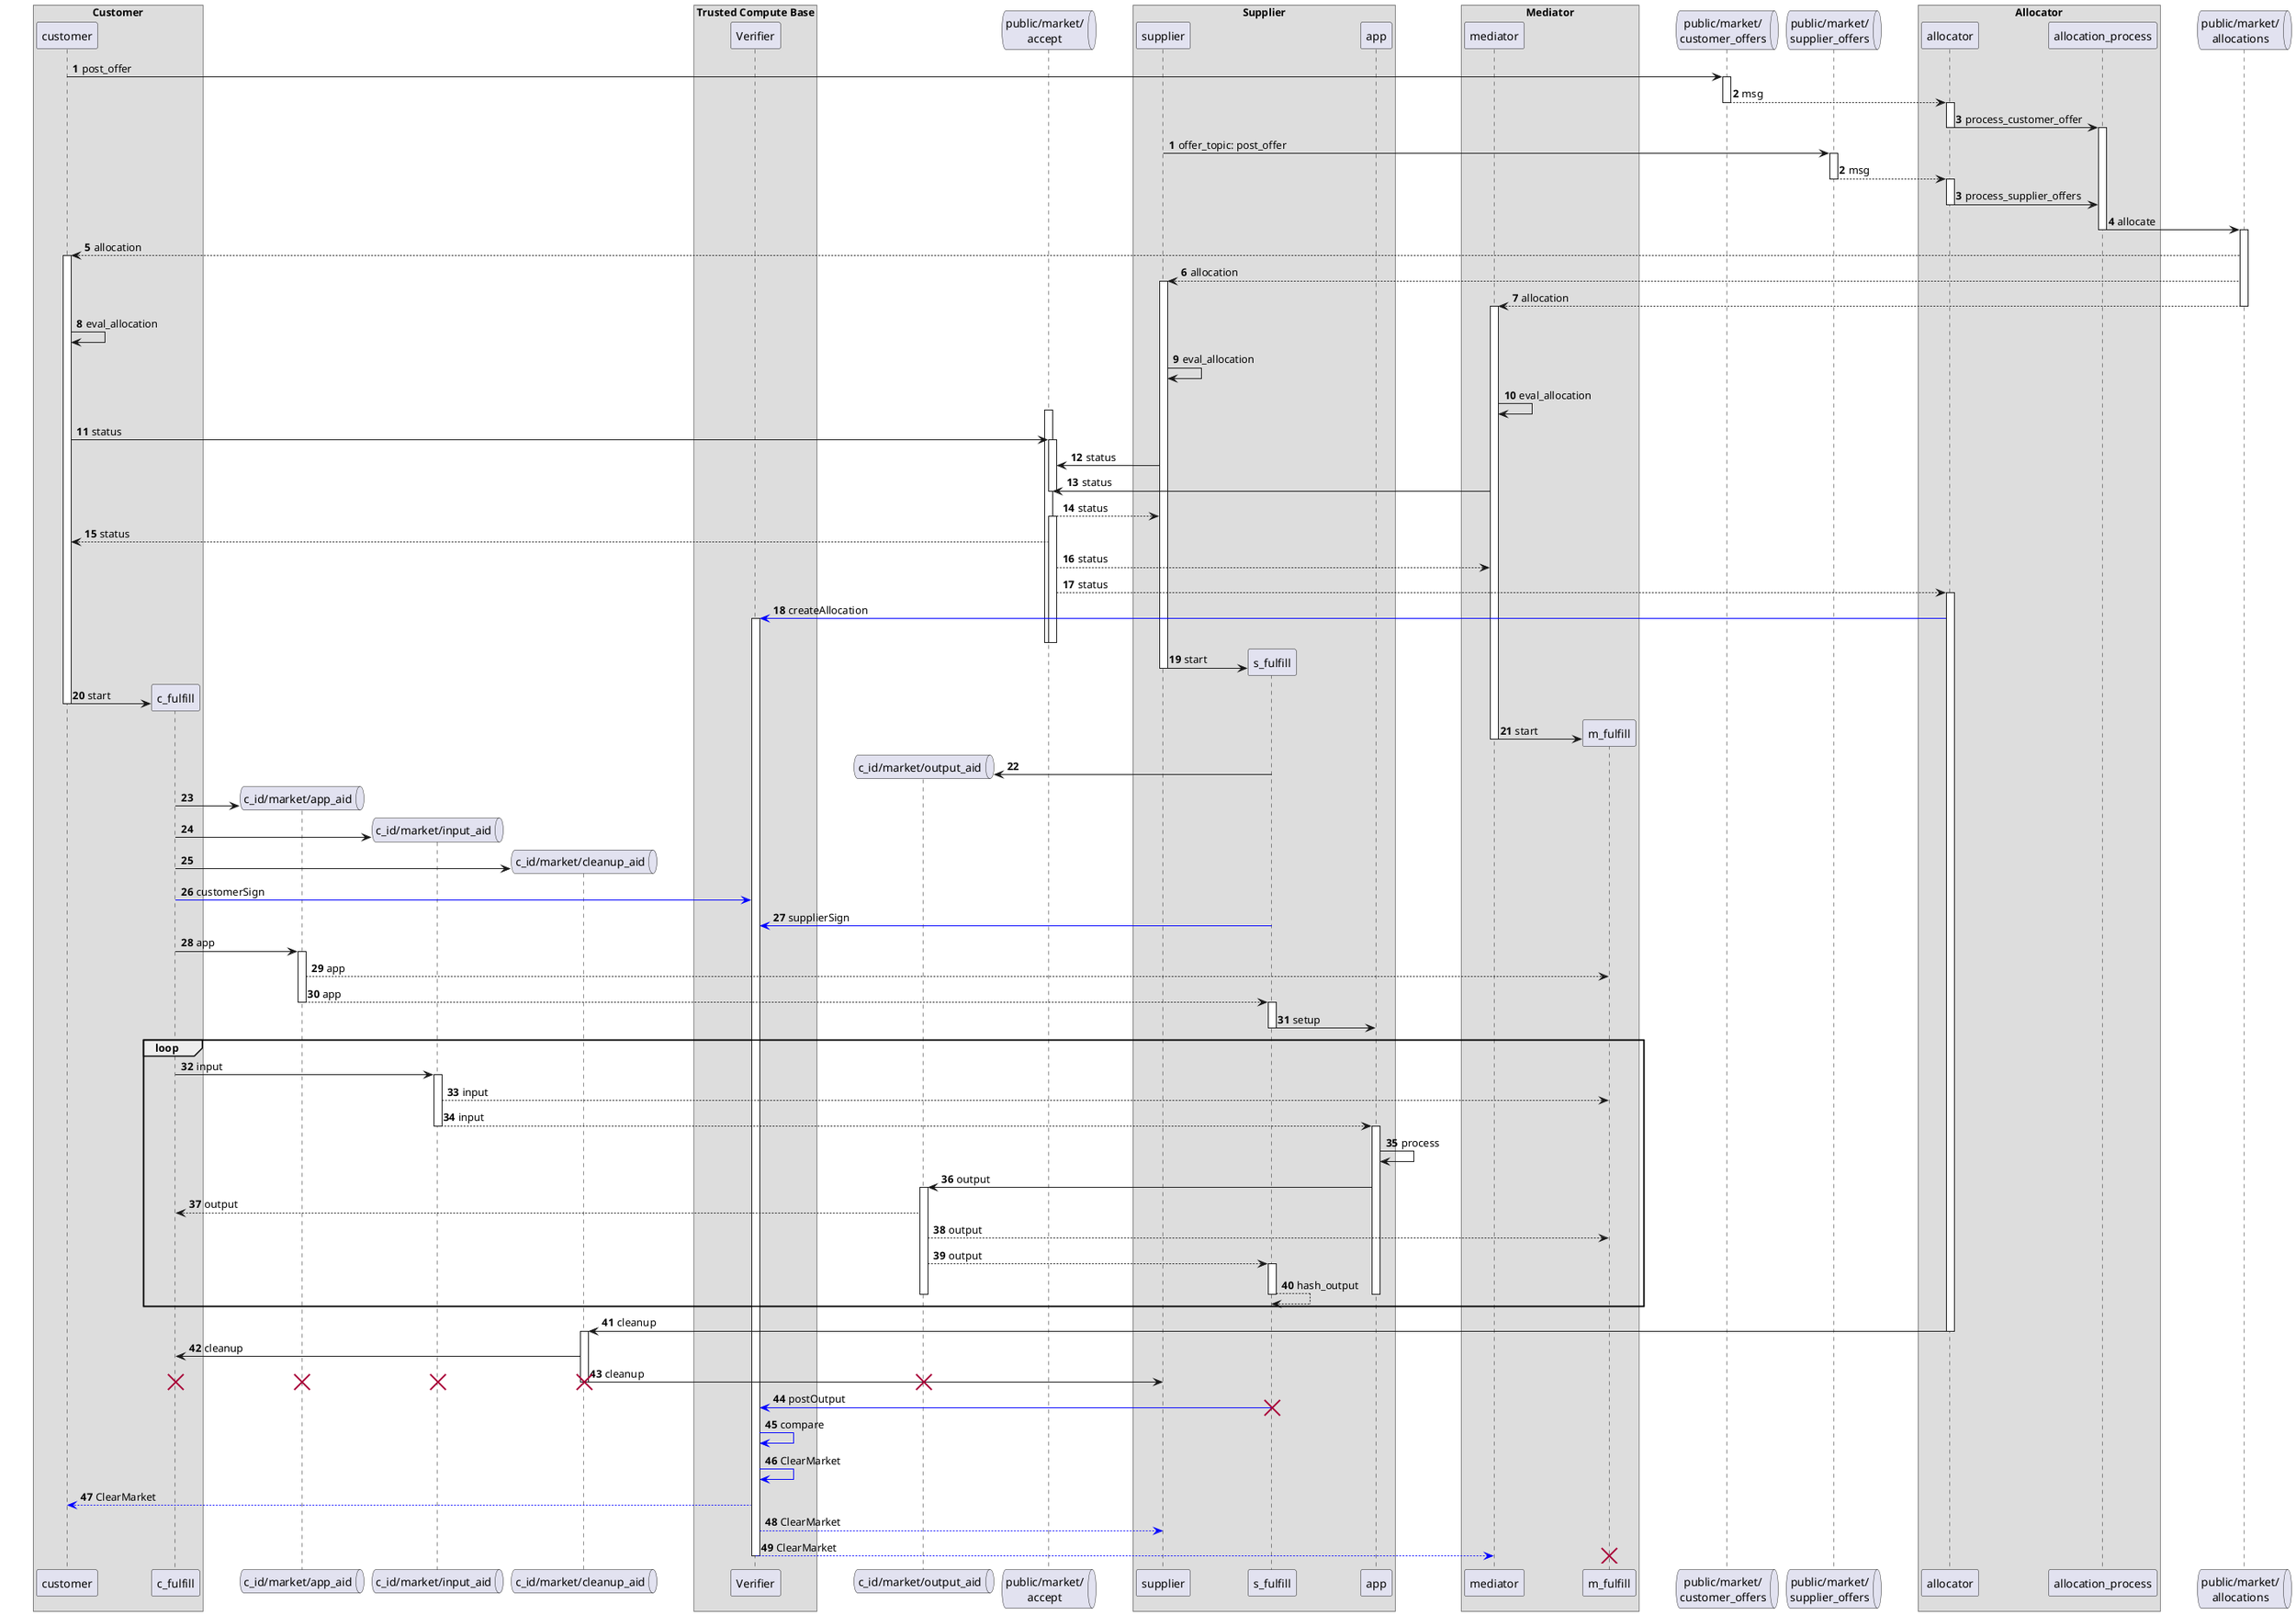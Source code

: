 @startuml
'https://plantuml.com/sequence-diagram

skinparam BoxPadding 40

autonumber


box Customer
participant customer
participant c_fulfill
end box

queue "c_id/market/app_aid"
queue "c_id/market/input_aid"
queue "c_id/market/cleanup_aid"
box Trusted Compute Base
participant Verifier
end box
queue "c_id/market/output_aid"
queue "public/market/\naccept"

box Supplier
participant supplier
participant s_fulfill
participant app
end box

box Mediator
participant mediator
participant m_fulfill
end box

queue "public/market/\ncustomer_offers"
queue "public/market/\nsupplier_offers"
box "Allocator"
participant allocator
participant allocation_process
end box
queue "public/market/\nallocations"

customer -> "public/market/\ncustomer_offers": post_offer
activate "public/market/\ncustomer_offers"
"public/market/\ncustomer_offers" --> allocator: msg
deactivate "public/market/\ncustomer_offers"
activate allocator
allocator -> allocation_process: process_customer_offer
deactivate allocator


activate allocation_process

autonumber
supplier -> "public/market/\nsupplier_offers": offer_topic: post_offer
activate "public/market/\nsupplier_offers"
"public/market/\nsupplier_offers" --> allocator:msg
deactivate "public/market/\nsupplier_offers"
activate allocator
allocator -> allocation_process --: process_supplier_offers
allocation_process -> "public/market/\nallocations": allocate
deactivate allocator

deactivate allocation_process


activate "public/market/\nallocations"

"public/market/\nallocations" --> customer: allocation
activate customer
'autonumber 5

"public/market/\nallocations" --> supplier: allocation
activate supplier

"public/market/\nallocations" --> mediator: allocation
deactivate "public/market/\nallocations"
activate mediator


customer -> customer: eval_allocation
supplier -> supplier: eval_allocation
mediator -> mediator: eval_allocation

activate "public/market/\naccept"
    customer -> "public/market/\naccept": status
    activate "public/market/\naccept"
    supplier -> "public/market/\naccept": status
    mediator -> "public/market/\naccept": status
    deactivate "public/market/\naccept"


    "public/market/\naccept" --> supplier: status
    activate "public/market/\naccept"
    "public/market/\naccept" --> customer: status
    "public/market/\naccept" --> "mediator": status
    "public/market/\naccept" --> "allocator": status
        activate "allocator"
        "allocator" -[#blue]> Verifier:createAllocation
'        deactivate "allocator"
        activate Verifier
    deactivate "public/market/\naccept"

deactivate "public/market/\naccept"


supplier -> s_fulfill**: start
deactivate supplier
customer -> c_fulfill**: start
deactivate customer
mediator -> m_fulfill**: start
deactivate mediator

s_fulfill -> "c_id/market/output_aid"**

c_fulfill -> "c_id/market/app_aid"**
c_fulfill -> "c_id/market/input_aid"**
c_fulfill -> "c_id/market/cleanup_aid"**

c_fulfill -[#blue]> Verifier:customerSign
s_fulfill -[#blue]> Verifier:supplierSign

c_fulfill -> "c_id/market/app_aid":app
activate "c_id/market/app_aid"
"c_id/market/app_aid" --> m_fulfill:app
"c_id/market/app_aid" --> s_fulfill:app
deactivate "c_id/market/app_aid"
activate s_fulfill
s_fulfill -> app: setup
deactivate s_fulfill



loop
    c_fulfill -> "c_id/market/input_aid":input
    activate "c_id/market/input_aid"
    "c_id/market/input_aid" --> m_fulfill:input
    "c_id/market/input_aid" --> app:input
    deactivate "c_id/market/input_aid"
    activate app
    app -> app: process
    app -> "c_id/market/output_aid":output
    activate "c_id/market/output_aid"
    "c_id/market/output_aid" --> c_fulfill:output
    "c_id/market/output_aid" --> m_fulfill:output
    "c_id/market/output_aid" --> s_fulfill:output
    activate s_fulfill
    s_fulfill --> s_fulfill:hash_output
    deactivate s_fulfill
    deactivate "c_id/market/output_aid"
    deactivate app
end

allocator -> "c_id/market/cleanup_aid":cleanup
deactivate "allocator"
'c_fulfill -> "c_id/market/cleanup_aid":cleanup
activate "c_id/market/cleanup_aid"
"c_id/market/cleanup_aid" -> c_fulfill:cleanup
"c_id/market/cleanup_aid" -> supplier:cleanup
deactivate "c_id/market/cleanup_aid"

destroy c_fulfill
destroy "c_id/market/app_aid"
destroy "c_id/market/input_aid"
destroy "c_id/market/output_aid"
destroy "c_id/market/cleanup_aid"

s_fulfill -[#blue]> Verifier:postOutput
destroy s_fulfill
Verifier -[#blue]> Verifier: compare
Verifier -[#blue]> Verifier: ClearMarket
Verifier --[#blue]> customer: ClearMarket
Verifier --[#blue]> supplier: ClearMarket
Verifier --[#blue]> mediator: ClearMarket
destroy m_fulfill


deactivate Verifier

@enduml